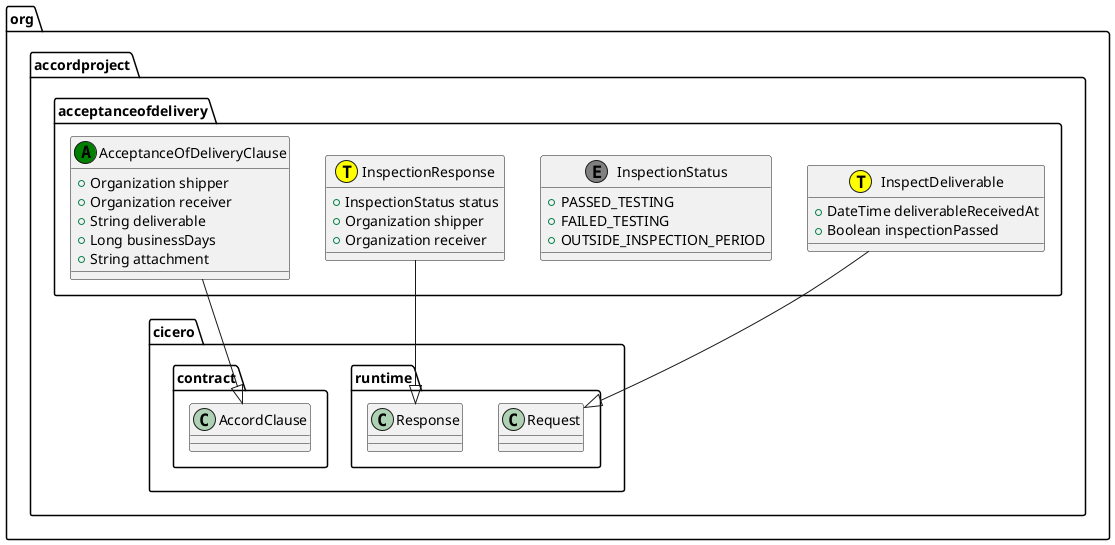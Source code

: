 @startuml
class org.accordproject.acceptanceofdelivery.InspectDeliverable << (T,yellow) >> {
   + DateTime deliverableReceivedAt
   + Boolean inspectionPassed
}
org.accordproject.acceptanceofdelivery.InspectDeliverable --|> org.accordproject.cicero.runtime.Request
class org.accordproject.acceptanceofdelivery.InspectionStatus << (E,grey) >> {
   + PASSED_TESTING
   + FAILED_TESTING
   + OUTSIDE_INSPECTION_PERIOD
}
class org.accordproject.acceptanceofdelivery.InspectionResponse << (T,yellow) >> {
   + InspectionStatus status
   + Organization shipper
   + Organization receiver
}
org.accordproject.acceptanceofdelivery.InspectionResponse --|> org.accordproject.cicero.runtime.Response
class org.accordproject.acceptanceofdelivery.AcceptanceOfDeliveryClause << (A,green) >> {
   + Organization shipper
   + Organization receiver
   + String deliverable
   + Long businessDays
   + String attachment
}
org.accordproject.acceptanceofdelivery.AcceptanceOfDeliveryClause --|> org.accordproject.cicero.contract.AccordClause
@enduml
